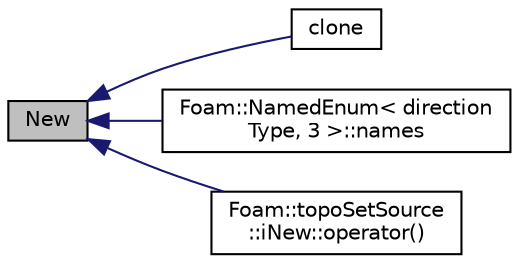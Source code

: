 digraph "New"
{
  bgcolor="transparent";
  edge [fontname="Helvetica",fontsize="10",labelfontname="Helvetica",labelfontsize="10"];
  node [fontname="Helvetica",fontsize="10",shape=record];
  rankdir="LR";
  Node235 [label="New",height=0.2,width=0.4,color="black", fillcolor="grey75", style="filled", fontcolor="black"];
  Node235 -> Node236 [dir="back",color="midnightblue",fontsize="10",style="solid",fontname="Helvetica"];
  Node236 [label="clone",height=0.2,width=0.4,color="black",URL="$a26601.html#a05e739137d7ad1300ef6122a2e34c090",tooltip="Clone. "];
  Node235 -> Node237 [dir="back",color="midnightblue",fontsize="10",style="solid",fontname="Helvetica"];
  Node237 [label="Foam::NamedEnum\< direction\lType, 3 \>::names",height=0.2,width=0.4,color="black",URL="$a27113.html#a7350da3a0edd92cd11e6c479c9967dc8"];
  Node235 -> Node238 [dir="back",color="midnightblue",fontsize="10",style="solid",fontname="Helvetica"];
  Node238 [label="Foam::topoSetSource\l::iNew::operator()",height=0.2,width=0.4,color="black",URL="$a26609.html#a48cde6fd44a8f8fc4f7137839950921f"];
}
